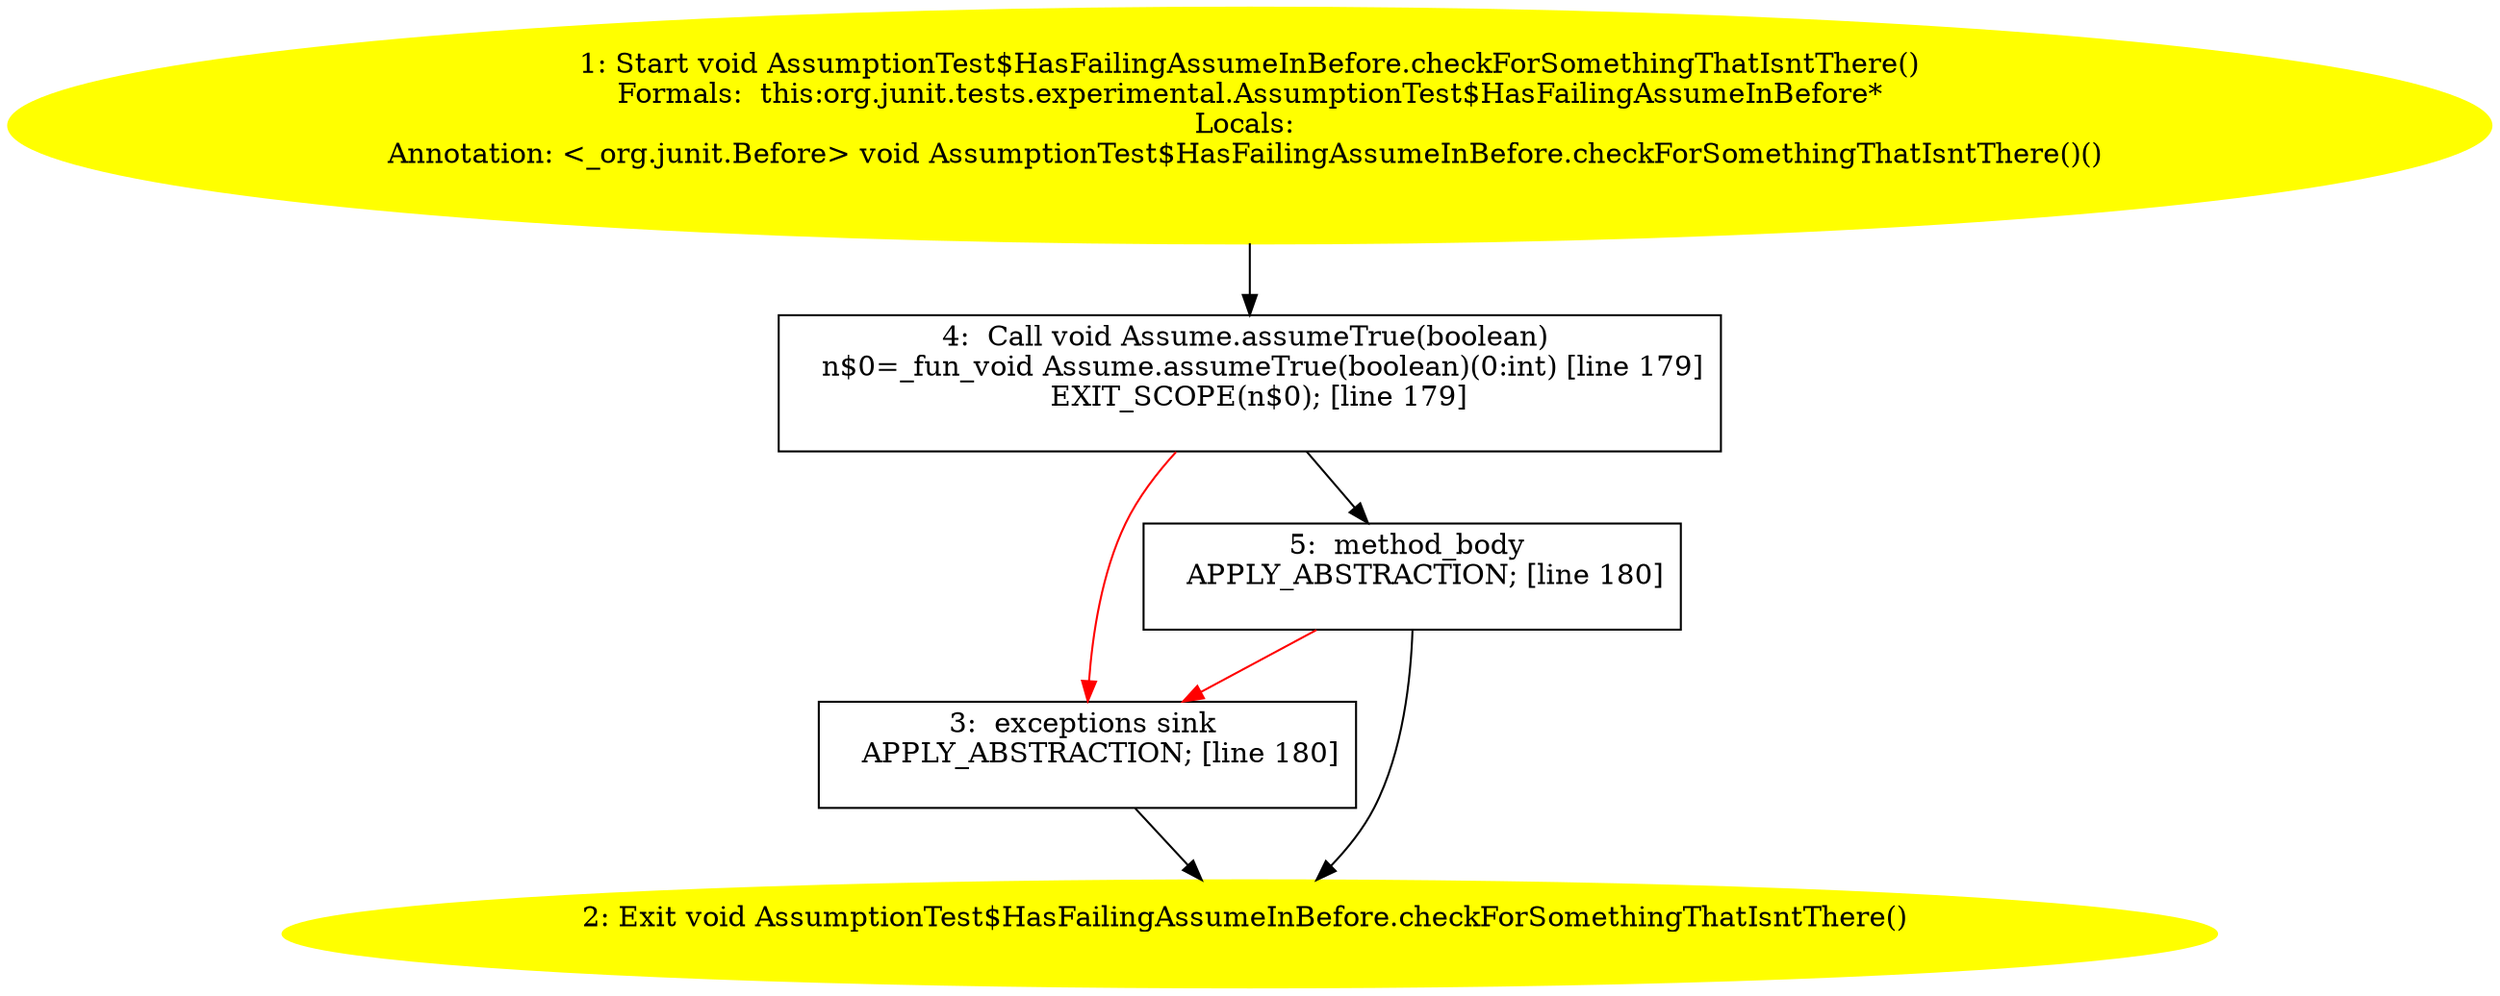 /* @generated */
digraph cfg {
"org.junit.tests.experimental.AssumptionTest$HasFailingAssumeInBefore.checkForSomethingThatIsntThere(.8633461b9d0323a98a4f31b8063882a0_1" [label="1: Start void AssumptionTest$HasFailingAssumeInBefore.checkForSomethingThatIsntThere()\nFormals:  this:org.junit.tests.experimental.AssumptionTest$HasFailingAssumeInBefore*\nLocals: \nAnnotation: <_org.junit.Before> void AssumptionTest$HasFailingAssumeInBefore.checkForSomethingThatIsntThere()() \n  " color=yellow style=filled]
	

	 "org.junit.tests.experimental.AssumptionTest$HasFailingAssumeInBefore.checkForSomethingThatIsntThere(.8633461b9d0323a98a4f31b8063882a0_1" -> "org.junit.tests.experimental.AssumptionTest$HasFailingAssumeInBefore.checkForSomethingThatIsntThere(.8633461b9d0323a98a4f31b8063882a0_4" ;
"org.junit.tests.experimental.AssumptionTest$HasFailingAssumeInBefore.checkForSomethingThatIsntThere(.8633461b9d0323a98a4f31b8063882a0_2" [label="2: Exit void AssumptionTest$HasFailingAssumeInBefore.checkForSomethingThatIsntThere() \n  " color=yellow style=filled]
	

"org.junit.tests.experimental.AssumptionTest$HasFailingAssumeInBefore.checkForSomethingThatIsntThere(.8633461b9d0323a98a4f31b8063882a0_3" [label="3:  exceptions sink \n   APPLY_ABSTRACTION; [line 180]\n " shape="box"]
	

	 "org.junit.tests.experimental.AssumptionTest$HasFailingAssumeInBefore.checkForSomethingThatIsntThere(.8633461b9d0323a98a4f31b8063882a0_3" -> "org.junit.tests.experimental.AssumptionTest$HasFailingAssumeInBefore.checkForSomethingThatIsntThere(.8633461b9d0323a98a4f31b8063882a0_2" ;
"org.junit.tests.experimental.AssumptionTest$HasFailingAssumeInBefore.checkForSomethingThatIsntThere(.8633461b9d0323a98a4f31b8063882a0_4" [label="4:  Call void Assume.assumeTrue(boolean) \n   n$0=_fun_void Assume.assumeTrue(boolean)(0:int) [line 179]\n  EXIT_SCOPE(n$0); [line 179]\n " shape="box"]
	

	 "org.junit.tests.experimental.AssumptionTest$HasFailingAssumeInBefore.checkForSomethingThatIsntThere(.8633461b9d0323a98a4f31b8063882a0_4" -> "org.junit.tests.experimental.AssumptionTest$HasFailingAssumeInBefore.checkForSomethingThatIsntThere(.8633461b9d0323a98a4f31b8063882a0_5" ;
	 "org.junit.tests.experimental.AssumptionTest$HasFailingAssumeInBefore.checkForSomethingThatIsntThere(.8633461b9d0323a98a4f31b8063882a0_4" -> "org.junit.tests.experimental.AssumptionTest$HasFailingAssumeInBefore.checkForSomethingThatIsntThere(.8633461b9d0323a98a4f31b8063882a0_3" [color="red" ];
"org.junit.tests.experimental.AssumptionTest$HasFailingAssumeInBefore.checkForSomethingThatIsntThere(.8633461b9d0323a98a4f31b8063882a0_5" [label="5:  method_body \n   APPLY_ABSTRACTION; [line 180]\n " shape="box"]
	

	 "org.junit.tests.experimental.AssumptionTest$HasFailingAssumeInBefore.checkForSomethingThatIsntThere(.8633461b9d0323a98a4f31b8063882a0_5" -> "org.junit.tests.experimental.AssumptionTest$HasFailingAssumeInBefore.checkForSomethingThatIsntThere(.8633461b9d0323a98a4f31b8063882a0_2" ;
	 "org.junit.tests.experimental.AssumptionTest$HasFailingAssumeInBefore.checkForSomethingThatIsntThere(.8633461b9d0323a98a4f31b8063882a0_5" -> "org.junit.tests.experimental.AssumptionTest$HasFailingAssumeInBefore.checkForSomethingThatIsntThere(.8633461b9d0323a98a4f31b8063882a0_3" [color="red" ];
}
